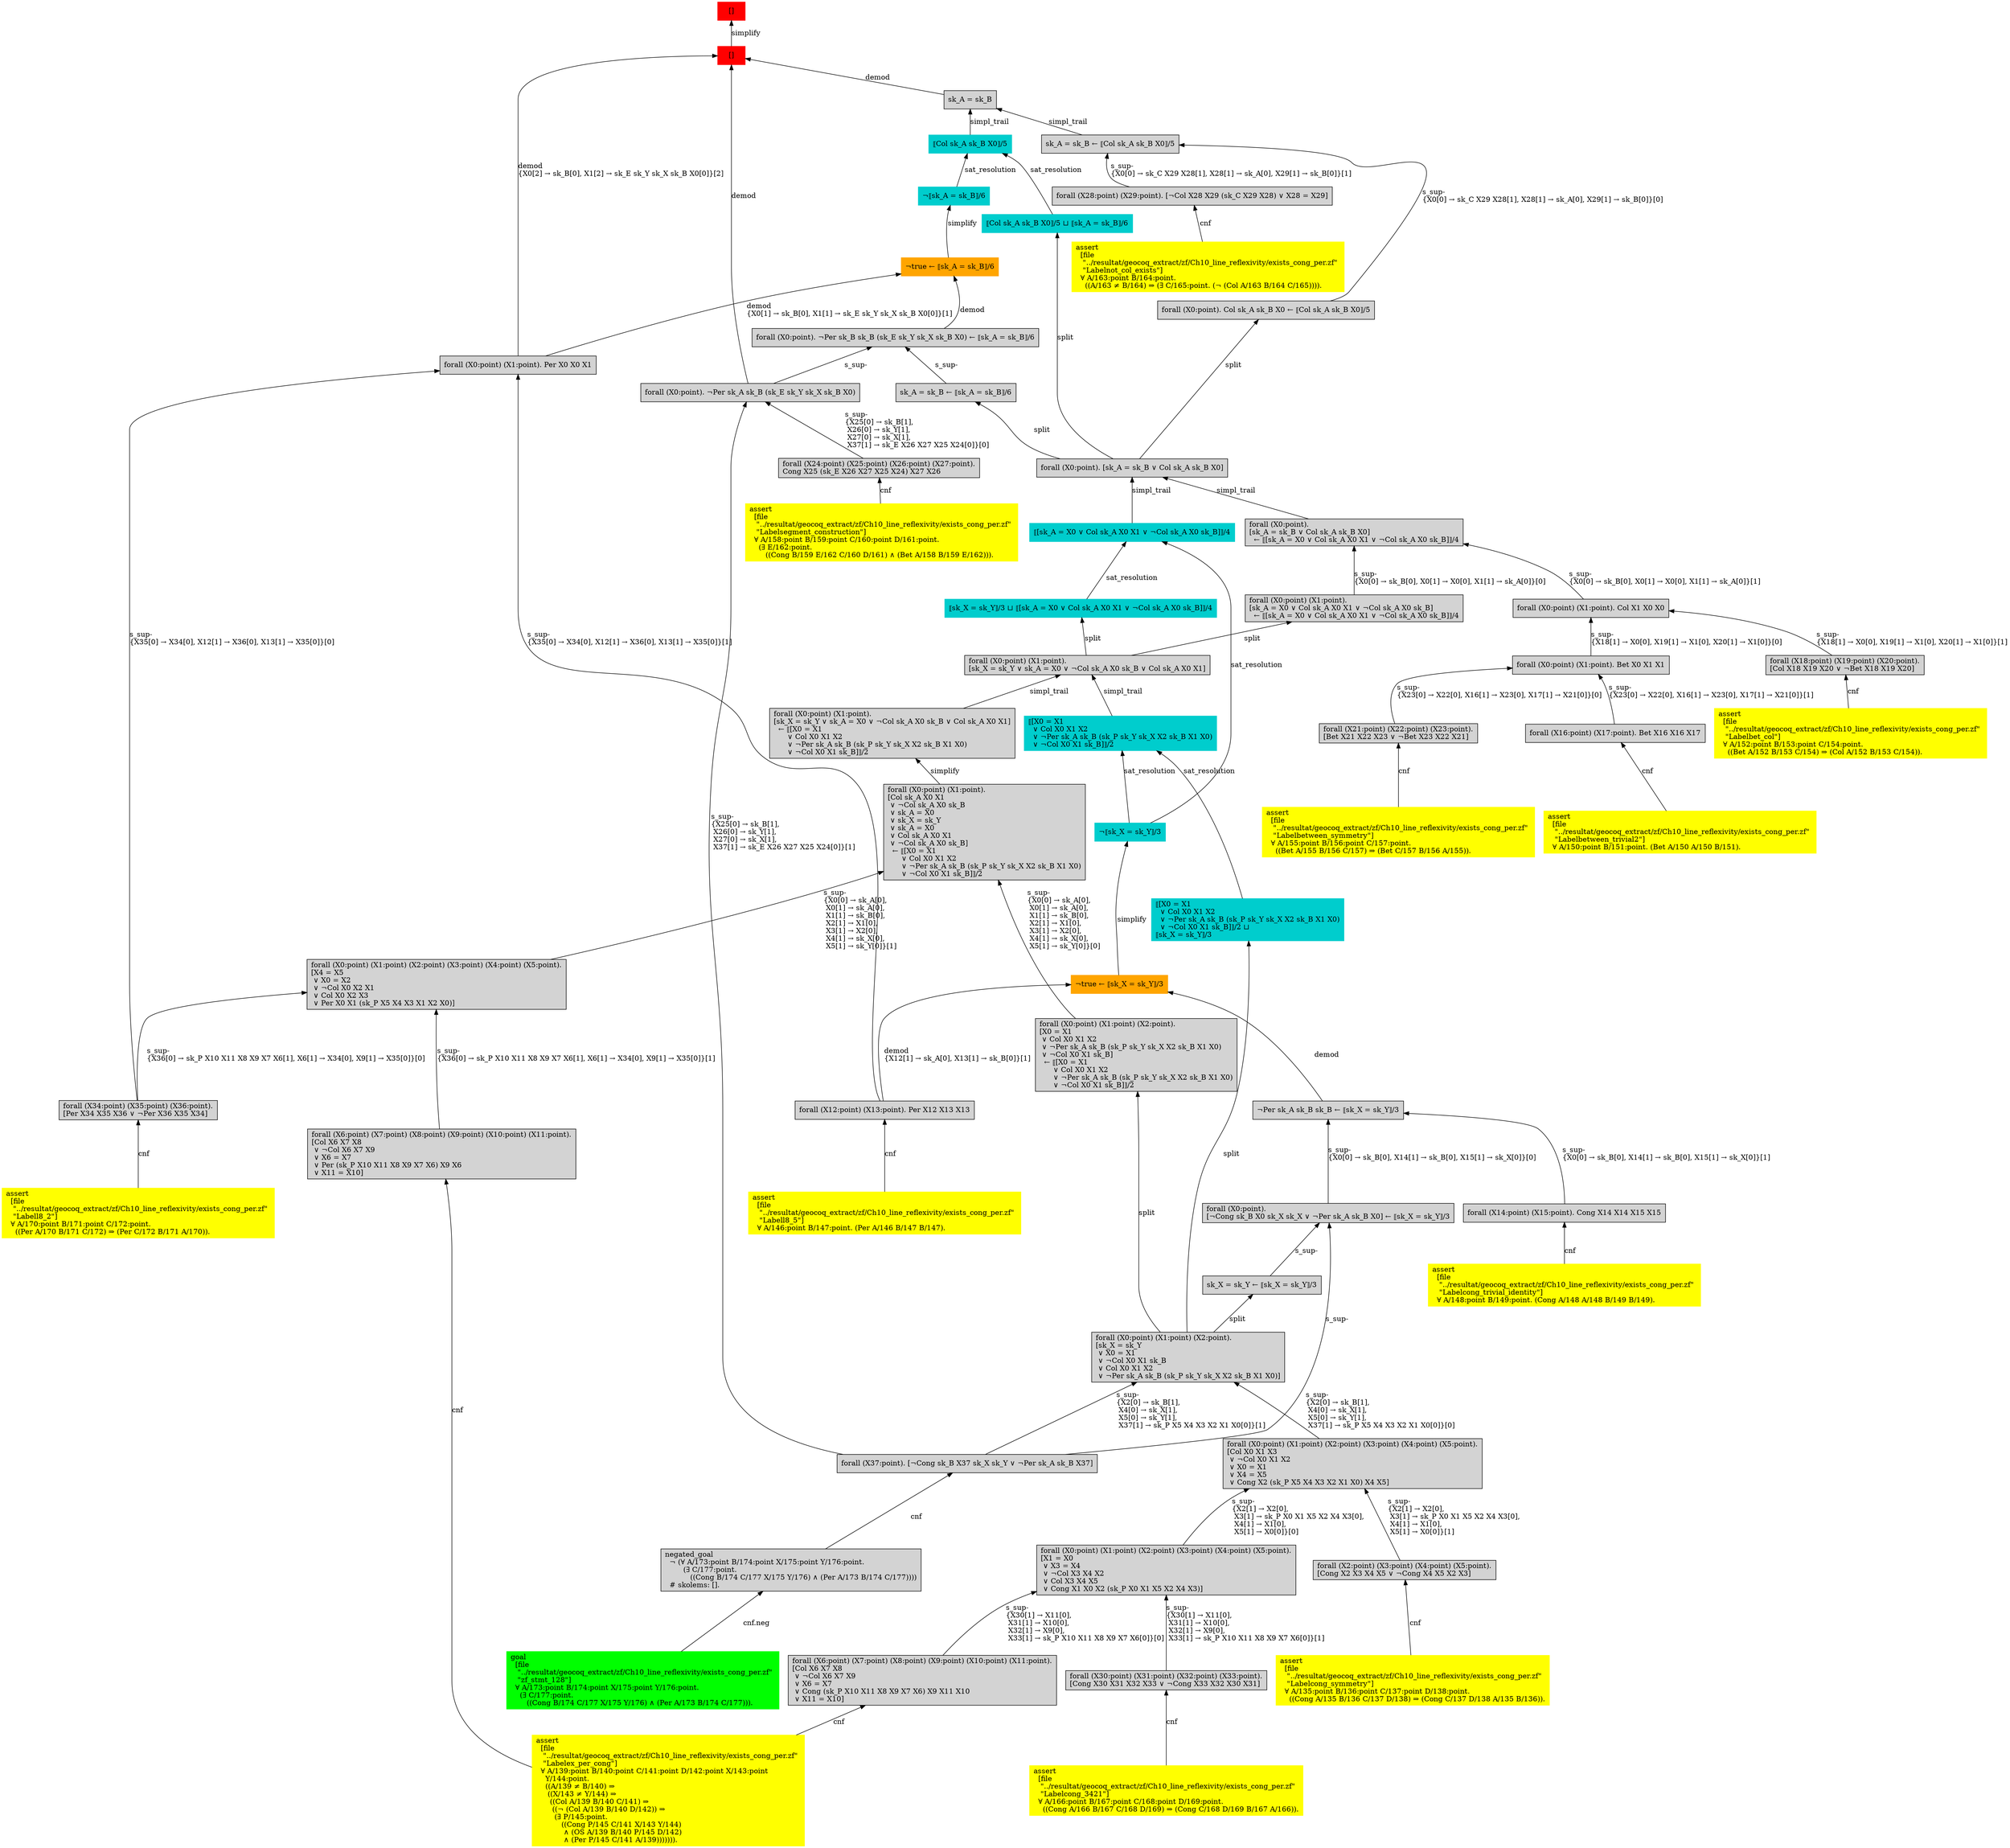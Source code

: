 digraph "unsat_graph" {
  vertex_0 [color=red, label="[]", shape=box, style=filled];
  vertex_0 -> vertex_1 [label="simplify", dir="back"];
  vertex_1 [color=red, label="[]", shape=box, style=filled];
  vertex_1 -> vertex_2 [label="demod\l\{X0[2] → sk_B[0], X1[2] → sk_E sk_Y sk_X sk_B X0[0]\}[2]\l", dir="back"];
  vertex_2 [shape=box, label="forall (X0:point) (X1:point). Per X0 X0 X1\l", style=filled];
  vertex_2 -> vertex_3 [label="s_sup-\l\{X35[0] → X34[0], X12[1] → X36[0], X13[1] → X35[0]\}[0]\l", dir="back"];
  vertex_3 [shape=box, label="forall (X34:point) (X35:point) (X36:point).\l[Per X34 X35 X36 ∨ ¬Per X36 X35 X34]\l", style=filled];
  vertex_3 -> vertex_4 [label="cnf", dir="back"];
  vertex_4 [color=yellow, shape=box, label="assert\l  [file\l   \"../resultat/geocoq_extract/zf/Ch10_line_reflexivity/exists_cong_per.zf\" \l   \"Labell8_2\"]\l  ∀ A/170:point B/171:point C/172:point.\l    ((Per A/170 B/171 C/172) ⇒ (Per C/172 B/171 A/170)).\l", style=filled];
  vertex_2 -> vertex_5 [label="s_sup-\l\{X35[0] → X34[0], X12[1] → X36[0], X13[1] → X35[0]\}[1]\l", dir="back"];
  vertex_5 [shape=box, label="forall (X12:point) (X13:point). Per X12 X13 X13\l", style=filled];
  vertex_5 -> vertex_6 [label="cnf", dir="back"];
  vertex_6 [color=yellow, shape=box, label="assert\l  [file\l   \"../resultat/geocoq_extract/zf/Ch10_line_reflexivity/exists_cong_per.zf\" \l   \"Labell8_5\"]\l  ∀ A/146:point B/147:point. (Per A/146 B/147 B/147).\l", style=filled];
  vertex_1 -> vertex_7 [label="demod", dir="back"];
  vertex_7 [shape=box, label="sk_A = sk_B\l", style=filled];
  vertex_7 -> vertex_8 [label="simpl_trail", dir="back"];
  vertex_8 [color=cyan3, shape=box, label="⟦Col sk_A sk_B X0⟧/5\l", style=filled];
  vertex_8 -> vertex_9 [label="sat_resolution", dir="back"];
  vertex_9 [color=cyan3, shape=box, label="¬⟦sk_A = sk_B⟧/6\l", style=filled];
  vertex_9 -> vertex_10 [label="simplify", dir="back"];
  vertex_10 [color=orange, shape=box, label="¬true ← ⟦sk_A = sk_B⟧/6\l", style=filled];
  vertex_10 -> vertex_2 [label="demod\l\{X0[1] → sk_B[0], X1[1] → sk_E sk_Y sk_X sk_B X0[0]\}[1]\l", dir="back"];
  vertex_10 -> vertex_11 [label="demod", dir="back"];
  vertex_11 [shape=box, label="forall (X0:point). ¬Per sk_B sk_B (sk_E sk_Y sk_X sk_B X0) ← ⟦sk_A = sk_B⟧/6\l", style=filled];
  vertex_11 -> vertex_12 [label="s_sup-\l", dir="back"];
  vertex_12 [shape=box, label="forall (X0:point). ¬Per sk_A sk_B (sk_E sk_Y sk_X sk_B X0)\l", style=filled];
  vertex_12 -> vertex_13 [label="s_sup-\l\{X25[0] → sk_B[1], \l X26[0] → sk_Y[1], \l X27[0] → sk_X[1], \l X37[1] → sk_E X26 X27 X25 X24[0]\}[1]\l", dir="back"];
  vertex_13 [shape=box, label="forall (X37:point). [¬Cong sk_B X37 sk_X sk_Y ∨ ¬Per sk_A sk_B X37]\l", style=filled];
  vertex_13 -> vertex_14 [label="cnf", dir="back"];
  vertex_14 [shape=box, label="negated_goal\l  ¬ (∀ A/173:point B/174:point X/175:point Y/176:point.\l        (∃ C/177:point.\l           ((Cong B/174 C/177 X/175 Y/176) ∧ (Per A/173 B/174 C/177))))\l  # skolems: [].\l", style=filled];
  vertex_14 -> vertex_15 [label="cnf.neg", dir="back"];
  vertex_15 [color=green, shape=box, label="goal\l  [file\l   \"../resultat/geocoq_extract/zf/Ch10_line_reflexivity/exists_cong_per.zf\" \l   \"zf_stmt_128\"]\l  ∀ A/173:point B/174:point X/175:point Y/176:point.\l    (∃ C/177:point.\l       ((Cong B/174 C/177 X/175 Y/176) ∧ (Per A/173 B/174 C/177))).\l", style=filled];
  vertex_12 -> vertex_16 [label="s_sup-\l\{X25[0] → sk_B[1], \l X26[0] → sk_Y[1], \l X27[0] → sk_X[1], \l X37[1] → sk_E X26 X27 X25 X24[0]\}[0]\l", dir="back"];
  vertex_16 [shape=box, label="forall (X24:point) (X25:point) (X26:point) (X27:point).\lCong X25 (sk_E X26 X27 X25 X24) X27 X26\l", style=filled];
  vertex_16 -> vertex_17 [label="cnf", dir="back"];
  vertex_17 [color=yellow, shape=box, label="assert\l  [file\l   \"../resultat/geocoq_extract/zf/Ch10_line_reflexivity/exists_cong_per.zf\" \l   \"Labelsegment_construction\"]\l  ∀ A/158:point B/159:point C/160:point D/161:point.\l    (∃ E/162:point.\l       ((Cong B/159 E/162 C/160 D/161) ∧ (Bet A/158 B/159 E/162))).\l", style=filled];
  vertex_11 -> vertex_18 [label="s_sup-\l", dir="back"];
  vertex_18 [shape=box, label="sk_A = sk_B ← ⟦sk_A = sk_B⟧/6\l", style=filled];
  vertex_18 -> vertex_19 [label="split", dir="back"];
  vertex_19 [shape=box, label="forall (X0:point). [sk_A = sk_B ∨ Col sk_A sk_B X0]\l", style=filled];
  vertex_19 -> vertex_20 [label="simpl_trail", dir="back"];
  vertex_20 [color=cyan3, shape=box, label="⟦[sk_A = X0 ∨ Col sk_A X0 X1 ∨ ¬Col sk_A X0 sk_B]⟧/4\l", style=filled];
  vertex_20 -> vertex_21 [label="sat_resolution", dir="back"];
  vertex_21 [color=cyan3, shape=box, label="¬⟦sk_X = sk_Y⟧/3\l", style=filled];
  vertex_21 -> vertex_22 [label="simplify", dir="back"];
  vertex_22 [color=orange, shape=box, label="¬true ← ⟦sk_X = sk_Y⟧/3\l", style=filled];
  vertex_22 -> vertex_5 [label="demod\l\{X12[1] → sk_A[0], X13[1] → sk_B[0]\}[1]\l", dir="back"];
  vertex_22 -> vertex_23 [label="demod", dir="back"];
  vertex_23 [shape=box, label="¬Per sk_A sk_B sk_B ← ⟦sk_X = sk_Y⟧/3\l", style=filled];
  vertex_23 -> vertex_24 [label="s_sup-\l\{X0[0] → sk_B[0], X14[1] → sk_B[0], X15[1] → sk_X[0]\}[0]\l", dir="back"];
  vertex_24 [shape=box, label="forall (X0:point).\l[¬Cong sk_B X0 sk_X sk_X ∨ ¬Per sk_A sk_B X0] ← ⟦sk_X = sk_Y⟧/3\l", style=filled];
  vertex_24 -> vertex_13 [label="s_sup-\l", dir="back"];
  vertex_24 -> vertex_25 [label="s_sup-\l", dir="back"];
  vertex_25 [shape=box, label="sk_X = sk_Y ← ⟦sk_X = sk_Y⟧/3\l", style=filled];
  vertex_25 -> vertex_26 [label="split", dir="back"];
  vertex_26 [shape=box, label="forall (X0:point) (X1:point) (X2:point).\l[sk_X = sk_Y\l ∨ X0 = X1\l ∨ ¬Col X0 X1 sk_B\l ∨ Col X0 X1 X2\l ∨ ¬Per sk_A sk_B (sk_P sk_Y sk_X X2 sk_B X1 X0)]\l", style=filled];
  vertex_26 -> vertex_13 [label="s_sup-\l\{X2[0] → sk_B[1], \l X4[0] → sk_X[1], \l X5[0] → sk_Y[1], \l X37[1] → sk_P X5 X4 X3 X2 X1 X0[0]\}[1]\l", dir="back"];
  vertex_26 -> vertex_27 [label="s_sup-\l\{X2[0] → sk_B[1], \l X4[0] → sk_X[1], \l X5[0] → sk_Y[1], \l X37[1] → sk_P X5 X4 X3 X2 X1 X0[0]\}[0]\l", dir="back"];
  vertex_27 [shape=box, label="forall (X0:point) (X1:point) (X2:point) (X3:point) (X4:point) (X5:point).\l[Col X0 X1 X3\l ∨ ¬Col X0 X1 X2\l ∨ X0 = X1\l ∨ X4 = X5\l ∨ Cong X2 (sk_P X5 X4 X3 X2 X1 X0) X4 X5]\l", style=filled];
  vertex_27 -> vertex_28 [label="s_sup-\l\{X2[1] → X2[0], \l X3[1] → sk_P X0 X1 X5 X2 X4 X3[0], \l X4[1] → X1[0], \l X5[1] → X0[0]\}[1]\l", dir="back"];
  vertex_28 [shape=box, label="forall (X2:point) (X3:point) (X4:point) (X5:point).\l[Cong X2 X3 X4 X5 ∨ ¬Cong X4 X5 X2 X3]\l", style=filled];
  vertex_28 -> vertex_29 [label="cnf", dir="back"];
  vertex_29 [color=yellow, shape=box, label="assert\l  [file\l   \"../resultat/geocoq_extract/zf/Ch10_line_reflexivity/exists_cong_per.zf\" \l   \"Labelcong_symmetry\"]\l  ∀ A/135:point B/136:point C/137:point D/138:point.\l    ((Cong A/135 B/136 C/137 D/138) ⇒ (Cong C/137 D/138 A/135 B/136)).\l", style=filled];
  vertex_27 -> vertex_30 [label="s_sup-\l\{X2[1] → X2[0], \l X3[1] → sk_P X0 X1 X5 X2 X4 X3[0], \l X4[1] → X1[0], \l X5[1] → X0[0]\}[0]\l", dir="back"];
  vertex_30 [shape=box, label="forall (X0:point) (X1:point) (X2:point) (X3:point) (X4:point) (X5:point).\l[X1 = X0\l ∨ X3 = X4\l ∨ ¬Col X3 X4 X2\l ∨ Col X3 X4 X5\l ∨ Cong X1 X0 X2 (sk_P X0 X1 X5 X2 X4 X3)]\l", style=filled];
  vertex_30 -> vertex_31 [label="s_sup-\l\{X30[1] → X11[0], \l X31[1] → X10[0], \l X32[1] → X9[0], \l X33[1] → sk_P X10 X11 X8 X9 X7 X6[0]\}[1]\l", dir="back"];
  vertex_31 [shape=box, label="forall (X30:point) (X31:point) (X32:point) (X33:point).\l[Cong X30 X31 X32 X33 ∨ ¬Cong X33 X32 X30 X31]\l", style=filled];
  vertex_31 -> vertex_32 [label="cnf", dir="back"];
  vertex_32 [color=yellow, shape=box, label="assert\l  [file\l   \"../resultat/geocoq_extract/zf/Ch10_line_reflexivity/exists_cong_per.zf\" \l   \"Labelcong_3421\"]\l  ∀ A/166:point B/167:point C/168:point D/169:point.\l    ((Cong A/166 B/167 C/168 D/169) ⇒ (Cong C/168 D/169 B/167 A/166)).\l", style=filled];
  vertex_30 -> vertex_33 [label="s_sup-\l\{X30[1] → X11[0], \l X31[1] → X10[0], \l X32[1] → X9[0], \l X33[1] → sk_P X10 X11 X8 X9 X7 X6[0]\}[0]\l", dir="back"];
  vertex_33 [shape=box, label="forall (X6:point) (X7:point) (X8:point) (X9:point) (X10:point) (X11:point).\l[Col X6 X7 X8\l ∨ ¬Col X6 X7 X9\l ∨ X6 = X7\l ∨ Cong (sk_P X10 X11 X8 X9 X7 X6) X9 X11 X10\l ∨ X11 = X10]\l", style=filled];
  vertex_33 -> vertex_34 [label="cnf", dir="back"];
  vertex_34 [color=yellow, shape=box, label="assert\l  [file\l   \"../resultat/geocoq_extract/zf/Ch10_line_reflexivity/exists_cong_per.zf\" \l   \"Labelex_per_cong\"]\l  ∀ A/139:point B/140:point C/141:point D/142:point X/143:point \l    Y/144:point.\l    ((A/139 ≠ B/140) ⇒\l     ((X/143 ≠ Y/144) ⇒\l      ((Col A/139 B/140 C/141) ⇒\l       ((¬ (Col A/139 B/140 D/142)) ⇒\l        (∃ P/145:point.\l           ((Cong P/145 C/141 X/143 Y/144)\l            ∧ (OS A/139 B/140 P/145 D/142)\l            ∧ (Per P/145 C/141 A/139))))))).\l", style=filled];
  vertex_23 -> vertex_35 [label="s_sup-\l\{X0[0] → sk_B[0], X14[1] → sk_B[0], X15[1] → sk_X[0]\}[1]\l", dir="back"];
  vertex_35 [shape=box, label="forall (X14:point) (X15:point). Cong X14 X14 X15 X15\l", style=filled];
  vertex_35 -> vertex_36 [label="cnf", dir="back"];
  vertex_36 [color=yellow, shape=box, label="assert\l  [file\l   \"../resultat/geocoq_extract/zf/Ch10_line_reflexivity/exists_cong_per.zf\" \l   \"Labelcong_trivial_identity\"]\l  ∀ A/148:point B/149:point. (Cong A/148 A/148 B/149 B/149).\l", style=filled];
  vertex_20 -> vertex_37 [label="sat_resolution", dir="back"];
  vertex_37 [color=cyan3, shape=box, label="⟦sk_X = sk_Y⟧/3 ⊔ ⟦[sk_A = X0 ∨ Col sk_A X0 X1 ∨ ¬Col sk_A X0 sk_B]⟧/4\l", style=filled];
  vertex_37 -> vertex_38 [label="split", dir="back"];
  vertex_38 [shape=box, label="forall (X0:point) (X1:point).\l[sk_X = sk_Y ∨ sk_A = X0 ∨ ¬Col sk_A X0 sk_B ∨ Col sk_A X0 X1]\l", style=filled];
  vertex_38 -> vertex_39 [label="simpl_trail", dir="back"];
  vertex_39 [color=cyan3, shape=box, label="⟦[X0 = X1\l  ∨ Col X0 X1 X2\l  ∨ ¬Per sk_A sk_B (sk_P sk_Y sk_X X2 sk_B X1 X0)\l  ∨ ¬Col X0 X1 sk_B]⟧/2\l", style=filled];
  vertex_39 -> vertex_21 [label="sat_resolution", dir="back"];
  vertex_39 -> vertex_40 [label="sat_resolution", dir="back"];
  vertex_40 [color=cyan3, shape=box, label="⟦[X0 = X1\l  ∨ Col X0 X1 X2\l  ∨ ¬Per sk_A sk_B (sk_P sk_Y sk_X X2 sk_B X1 X0)\l  ∨ ¬Col X0 X1 sk_B]⟧/2 ⊔ \l⟦sk_X = sk_Y⟧/3\l", style=filled];
  vertex_40 -> vertex_26 [label="split", dir="back"];
  vertex_38 -> vertex_41 [label="simpl_trail", dir="back"];
  vertex_41 [shape=box, label="forall (X0:point) (X1:point).\l[sk_X = sk_Y ∨ sk_A = X0 ∨ ¬Col sk_A X0 sk_B ∨ Col sk_A X0 X1]\l  ← ⟦[X0 = X1\l      ∨ Col X0 X1 X2\l      ∨ ¬Per sk_A sk_B (sk_P sk_Y sk_X X2 sk_B X1 X0)\l      ∨ ¬Col X0 X1 sk_B]⟧/2\l", style=filled];
  vertex_41 -> vertex_42 [label="simplify", dir="back"];
  vertex_42 [shape=box, label="forall (X0:point) (X1:point).\l[Col sk_A X0 X1\l ∨ ¬Col sk_A X0 sk_B\l ∨ sk_A = X0\l ∨ sk_X = sk_Y\l ∨ sk_A = X0\l ∨ Col sk_A X0 X1\l ∨ ¬Col sk_A X0 sk_B]\l  ← ⟦[X0 = X1\l      ∨ Col X0 X1 X2\l      ∨ ¬Per sk_A sk_B (sk_P sk_Y sk_X X2 sk_B X1 X0)\l      ∨ ¬Col X0 X1 sk_B]⟧/2\l", style=filled];
  vertex_42 -> vertex_43 [label="s_sup-\l\{X0[0] → sk_A[0], \l X0[1] → sk_A[0], \l X1[1] → sk_B[0], \l X2[1] → X1[0], \l X3[1] → X2[0], \l X4[1] → sk_X[0], \l X5[1] → sk_Y[0]\}[0]\l", dir="back"];
  vertex_43 [shape=box, label="forall (X0:point) (X1:point) (X2:point).\l[X0 = X1\l ∨ Col X0 X1 X2\l ∨ ¬Per sk_A sk_B (sk_P sk_Y sk_X X2 sk_B X1 X0)\l ∨ ¬Col X0 X1 sk_B]\l  ← ⟦[X0 = X1\l      ∨ Col X0 X1 X2\l      ∨ ¬Per sk_A sk_B (sk_P sk_Y sk_X X2 sk_B X1 X0)\l      ∨ ¬Col X0 X1 sk_B]⟧/2\l", style=filled];
  vertex_43 -> vertex_26 [label="split", dir="back"];
  vertex_42 -> vertex_44 [label="s_sup-\l\{X0[0] → sk_A[0], \l X0[1] → sk_A[0], \l X1[1] → sk_B[0], \l X2[1] → X1[0], \l X3[1] → X2[0], \l X4[1] → sk_X[0], \l X5[1] → sk_Y[0]\}[1]\l", dir="back"];
  vertex_44 [shape=box, label="forall (X0:point) (X1:point) (X2:point) (X3:point) (X4:point) (X5:point).\l[X4 = X5\l ∨ X0 = X2\l ∨ ¬Col X0 X2 X1\l ∨ Col X0 X2 X3\l ∨ Per X0 X1 (sk_P X5 X4 X3 X1 X2 X0)]\l", style=filled];
  vertex_44 -> vertex_3 [label="s_sup-\l\{X36[0] → sk_P X10 X11 X8 X9 X7 X6[1], X6[1] → X34[0], X9[1] → X35[0]\}[0]\l", dir="back"];
  vertex_44 -> vertex_45 [label="s_sup-\l\{X36[0] → sk_P X10 X11 X8 X9 X7 X6[1], X6[1] → X34[0], X9[1] → X35[0]\}[1]\l", dir="back"];
  vertex_45 [shape=box, label="forall (X6:point) (X7:point) (X8:point) (X9:point) (X10:point) (X11:point).\l[Col X6 X7 X8\l ∨ ¬Col X6 X7 X9\l ∨ X6 = X7\l ∨ Per (sk_P X10 X11 X8 X9 X7 X6) X9 X6\l ∨ X11 = X10]\l", style=filled];
  vertex_45 -> vertex_34 [label="cnf", dir="back"];
  vertex_19 -> vertex_46 [label="simpl_trail", dir="back"];
  vertex_46 [shape=box, label="forall (X0:point).\l[sk_A = sk_B ∨ Col sk_A sk_B X0]\l  ← ⟦[sk_A = X0 ∨ Col sk_A X0 X1 ∨ ¬Col sk_A X0 sk_B]⟧/4\l", style=filled];
  vertex_46 -> vertex_47 [label="s_sup-\l\{X0[0] → sk_B[0], X0[1] → X0[0], X1[1] → sk_A[0]\}[0]\l", dir="back"];
  vertex_47 [shape=box, label="forall (X0:point) (X1:point).\l[sk_A = X0 ∨ Col sk_A X0 X1 ∨ ¬Col sk_A X0 sk_B]\l  ← ⟦[sk_A = X0 ∨ Col sk_A X0 X1 ∨ ¬Col sk_A X0 sk_B]⟧/4\l", style=filled];
  vertex_47 -> vertex_38 [label="split", dir="back"];
  vertex_46 -> vertex_48 [label="s_sup-\l\{X0[0] → sk_B[0], X0[1] → X0[0], X1[1] → sk_A[0]\}[1]\l", dir="back"];
  vertex_48 [shape=box, label="forall (X0:point) (X1:point). Col X1 X0 X0\l", style=filled];
  vertex_48 -> vertex_49 [label="s_sup-\l\{X18[1] → X0[0], X19[1] → X1[0], X20[1] → X1[0]\}[1]\l", dir="back"];
  vertex_49 [shape=box, label="forall (X18:point) (X19:point) (X20:point).\l[Col X18 X19 X20 ∨ ¬Bet X18 X19 X20]\l", style=filled];
  vertex_49 -> vertex_50 [label="cnf", dir="back"];
  vertex_50 [color=yellow, shape=box, label="assert\l  [file\l   \"../resultat/geocoq_extract/zf/Ch10_line_reflexivity/exists_cong_per.zf\" \l   \"Labelbet_col\"]\l  ∀ A/152:point B/153:point C/154:point.\l    ((Bet A/152 B/153 C/154) ⇒ (Col A/152 B/153 C/154)).\l", style=filled];
  vertex_48 -> vertex_51 [label="s_sup-\l\{X18[1] → X0[0], X19[1] → X1[0], X20[1] → X1[0]\}[0]\l", dir="back"];
  vertex_51 [shape=box, label="forall (X0:point) (X1:point). Bet X0 X1 X1\l", style=filled];
  vertex_51 -> vertex_52 [label="s_sup-\l\{X23[0] → X22[0], X16[1] → X23[0], X17[1] → X21[0]\}[0]\l", dir="back"];
  vertex_52 [shape=box, label="forall (X21:point) (X22:point) (X23:point).\l[Bet X21 X22 X23 ∨ ¬Bet X23 X22 X21]\l", style=filled];
  vertex_52 -> vertex_53 [label="cnf", dir="back"];
  vertex_53 [color=yellow, shape=box, label="assert\l  [file\l   \"../resultat/geocoq_extract/zf/Ch10_line_reflexivity/exists_cong_per.zf\" \l   \"Labelbetween_symmetry\"]\l  ∀ A/155:point B/156:point C/157:point.\l    ((Bet A/155 B/156 C/157) ⇒ (Bet C/157 B/156 A/155)).\l", style=filled];
  vertex_51 -> vertex_54 [label="s_sup-\l\{X23[0] → X22[0], X16[1] → X23[0], X17[1] → X21[0]\}[1]\l", dir="back"];
  vertex_54 [shape=box, label="forall (X16:point) (X17:point). Bet X16 X16 X17\l", style=filled];
  vertex_54 -> vertex_55 [label="cnf", dir="back"];
  vertex_55 [color=yellow, shape=box, label="assert\l  [file\l   \"../resultat/geocoq_extract/zf/Ch10_line_reflexivity/exists_cong_per.zf\" \l   \"Labelbetween_trivial2\"]\l  ∀ A/150:point B/151:point. (Bet A/150 A/150 B/151).\l", style=filled];
  vertex_8 -> vertex_56 [label="sat_resolution", dir="back"];
  vertex_56 [color=cyan3, shape=box, label="⟦Col sk_A sk_B X0⟧/5 ⊔ ⟦sk_A = sk_B⟧/6\l", style=filled];
  vertex_56 -> vertex_19 [label="split", dir="back"];
  vertex_7 -> vertex_57 [label="simpl_trail", dir="back"];
  vertex_57 [shape=box, label="sk_A = sk_B ← ⟦Col sk_A sk_B X0⟧/5\l", style=filled];
  vertex_57 -> vertex_58 [label="s_sup-\l\{X0[0] → sk_C X29 X28[1], X28[1] → sk_A[0], X29[1] → sk_B[0]\}[1]\l", dir="back"];
  vertex_58 [shape=box, label="forall (X28:point) (X29:point). [¬Col X28 X29 (sk_C X29 X28) ∨ X28 = X29]\l", style=filled];
  vertex_58 -> vertex_59 [label="cnf", dir="back"];
  vertex_59 [color=yellow, shape=box, label="assert\l  [file\l   \"../resultat/geocoq_extract/zf/Ch10_line_reflexivity/exists_cong_per.zf\" \l   \"Labelnot_col_exists\"]\l  ∀ A/163:point B/164:point.\l    ((A/163 ≠ B/164) ⇒ (∃ C/165:point. (¬ (Col A/163 B/164 C/165)))).\l", style=filled];
  vertex_57 -> vertex_60 [label="s_sup-\l\{X0[0] → sk_C X29 X28[1], X28[1] → sk_A[0], X29[1] → sk_B[0]\}[0]\l", dir="back"];
  vertex_60 [shape=box, label="forall (X0:point). Col sk_A sk_B X0 ← ⟦Col sk_A sk_B X0⟧/5\l", style=filled];
  vertex_60 -> vertex_19 [label="split", dir="back"];
  vertex_1 -> vertex_12 [label="demod", dir="back"];
  }


